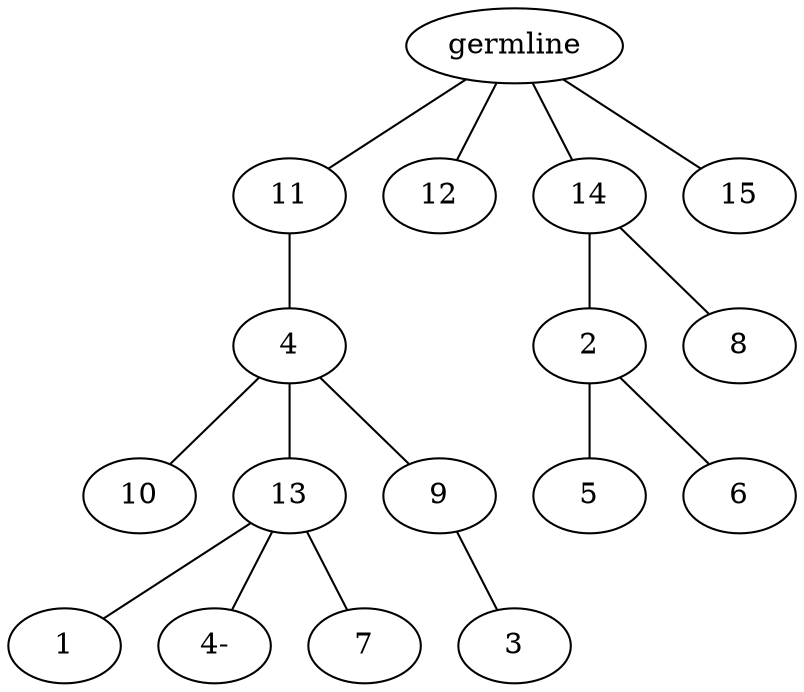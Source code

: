 graph tree {
    "139744564529376" [label="germline"];
    "139744564549136" [label="11"];
    "139744564634528" [label="4"];
    "139744564634000" [label="10"];
    "139744564634960" [label="13"];
    "139744564634576" [label="1"];
    "139744565072464" [label="4-"];
    "139744564634720" [label="7"];
    "139744564633952" [label="9"];
    "139744564637120" [label="3"];
    "139744564551440" [label="12"];
    "139744564637552" [label="14"];
    "139744564635056" [label="2"];
    "139744564635344" [label="5"];
    "139744564635776" [label="6"];
    "139744564634672" [label="8"];
    "139744564634144" [label="15"];
    "139744564529376" -- "139744564549136";
    "139744564529376" -- "139744564551440";
    "139744564529376" -- "139744564637552";
    "139744564529376" -- "139744564634144";
    "139744564549136" -- "139744564634528";
    "139744564634528" -- "139744564634000";
    "139744564634528" -- "139744564634960";
    "139744564634528" -- "139744564633952";
    "139744564634960" -- "139744564634576";
    "139744564634960" -- "139744565072464";
    "139744564634960" -- "139744564634720";
    "139744564633952" -- "139744564637120";
    "139744564637552" -- "139744564635056";
    "139744564637552" -- "139744564634672";
    "139744564635056" -- "139744564635344";
    "139744564635056" -- "139744564635776";
}
